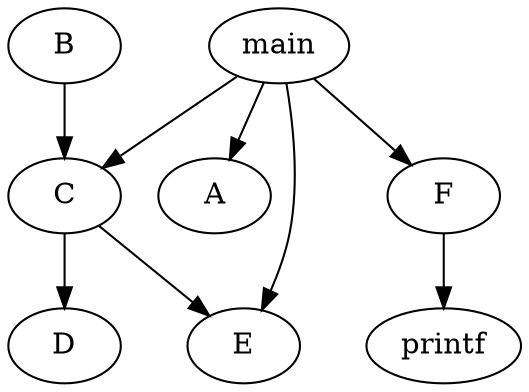 digraph call_graph {
 main -> A;
 main -> C;
 main -> E;
 main -> F;
 B -> C;
 C -> D;
 C -> E;
 F -> printf;
}

